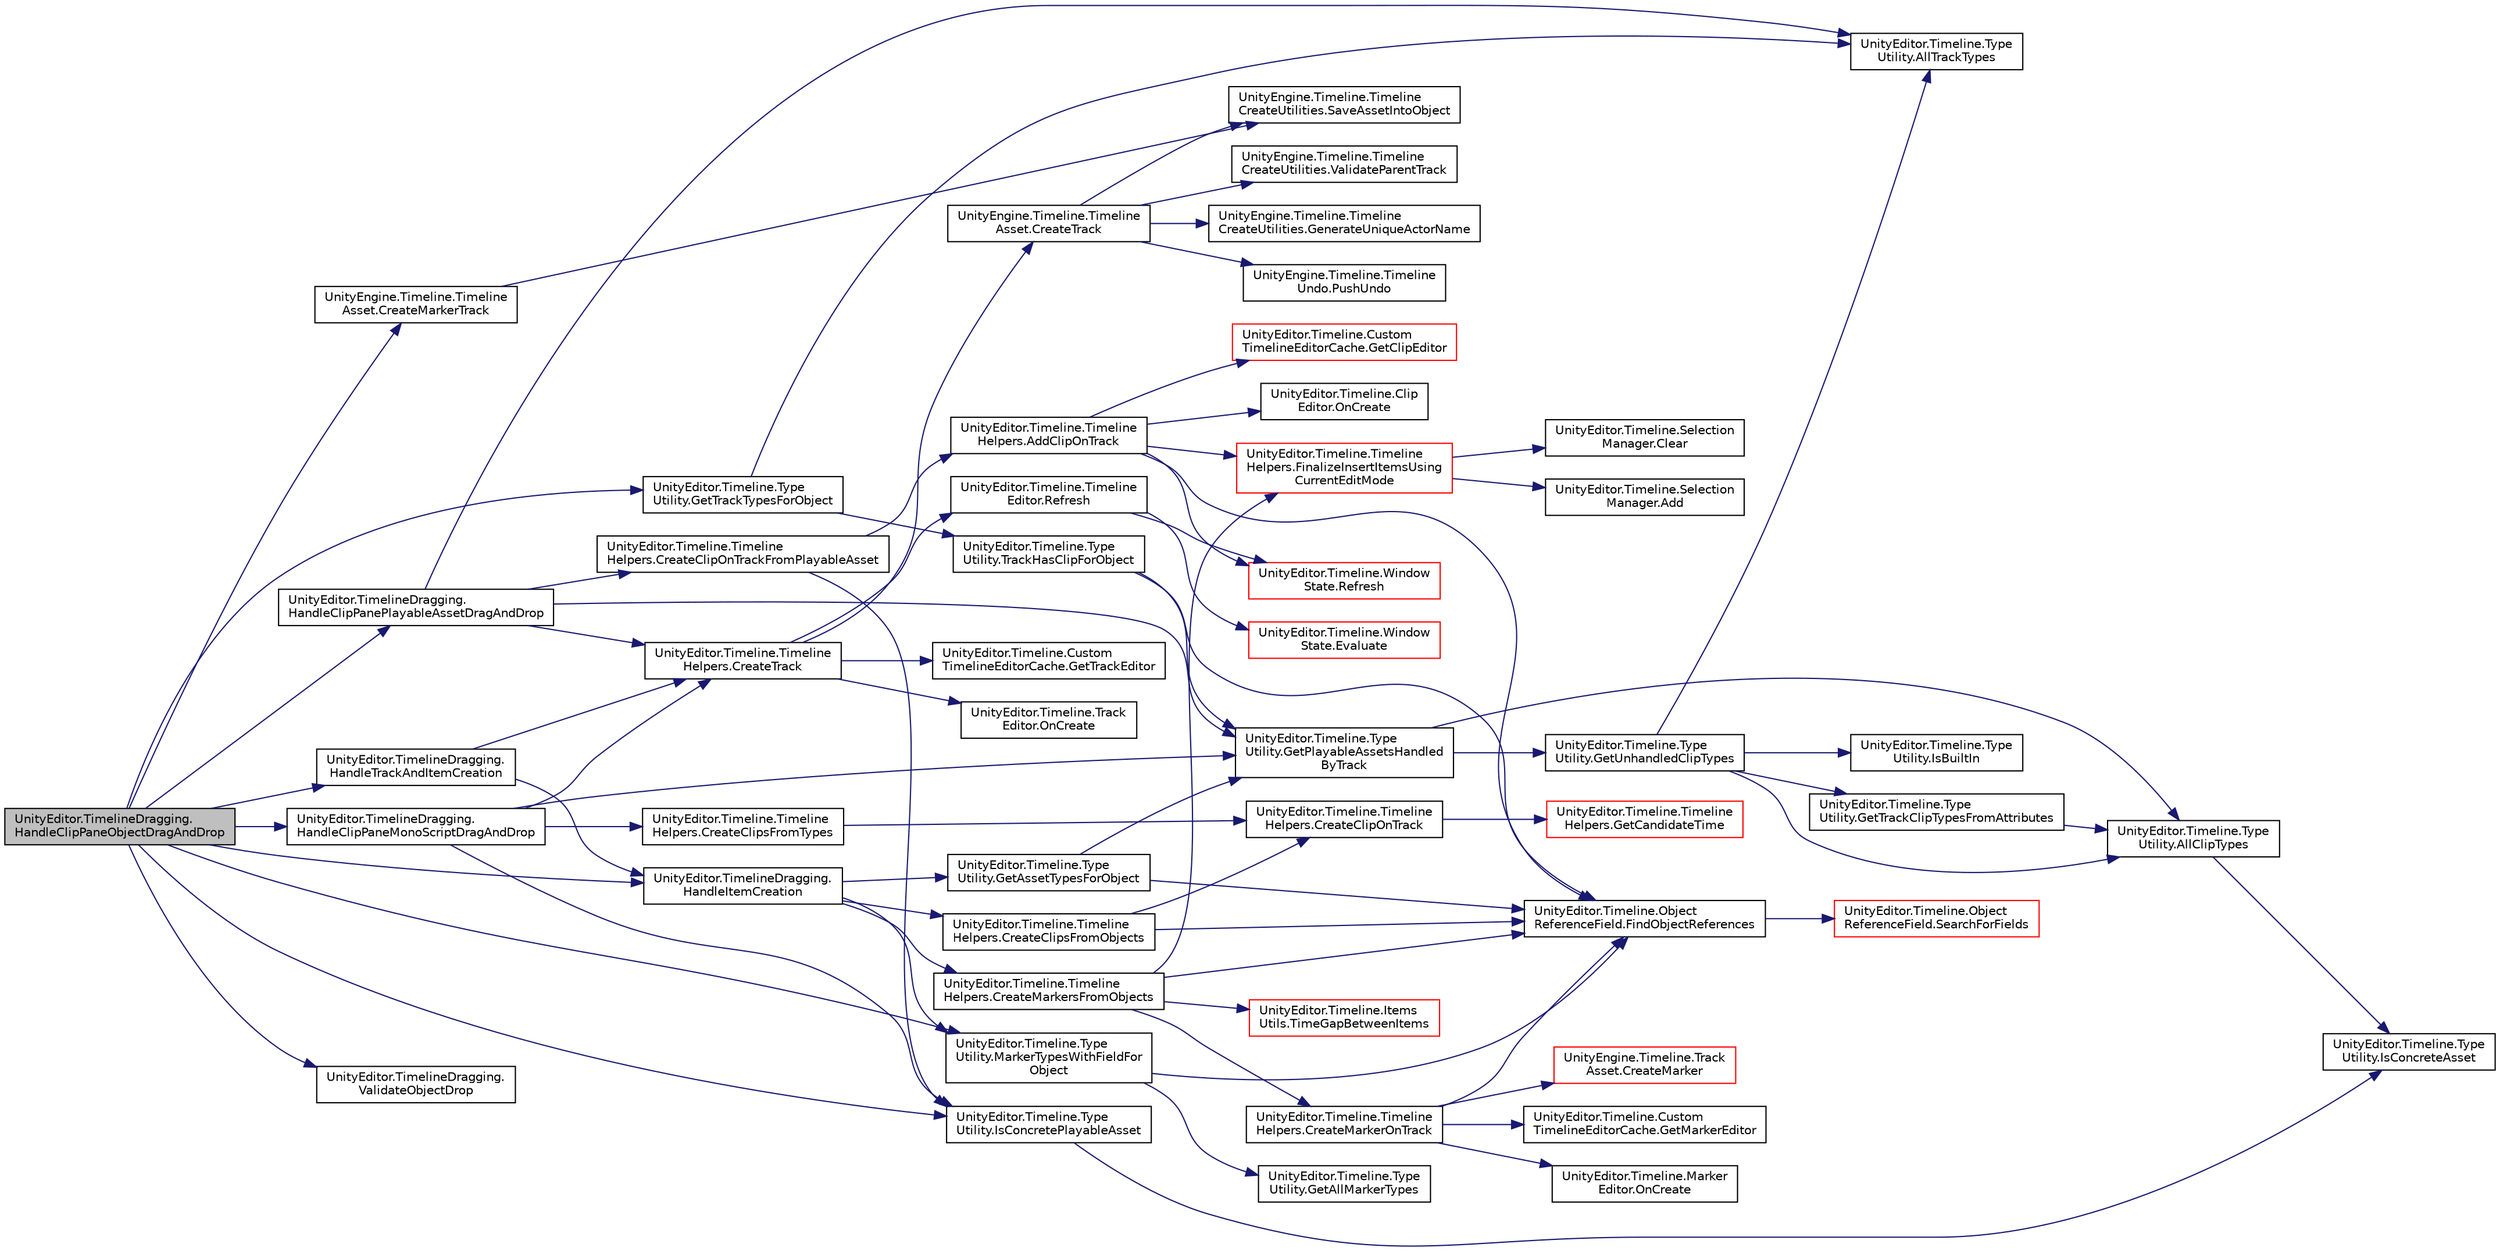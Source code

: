 digraph "UnityEditor.TimelineDragging.HandleClipPaneObjectDragAndDrop"
{
 // LATEX_PDF_SIZE
  edge [fontname="Helvetica",fontsize="10",labelfontname="Helvetica",labelfontsize="10"];
  node [fontname="Helvetica",fontsize="10",shape=record];
  rankdir="LR";
  Node1 [label="UnityEditor.TimelineDragging.\lHandleClipPaneObjectDragAndDrop",height=0.2,width=0.4,color="black", fillcolor="grey75", style="filled", fontcolor="black",tooltip=" "];
  Node1 -> Node2 [color="midnightblue",fontsize="10",style="solid",fontname="Helvetica"];
  Node2 [label="UnityEngine.Timeline.Timeline\lAsset.CreateMarkerTrack",height=0.2,width=0.4,color="black", fillcolor="white", style="filled",URL="$class_unity_engine_1_1_timeline_1_1_timeline_asset.html#a502d5d05908fc38b5e72c64381fd9c28",tooltip="Creates a marker track for the TimelineAsset."];
  Node2 -> Node3 [color="midnightblue",fontsize="10",style="solid",fontname="Helvetica"];
  Node3 [label="UnityEngine.Timeline.Timeline\lCreateUtilities.SaveAssetIntoObject",height=0.2,width=0.4,color="black", fillcolor="white", style="filled",URL="$class_unity_engine_1_1_timeline_1_1_timeline_create_utilities.html#a300b80877333ea7d68623ae21361fba2",tooltip=" "];
  Node1 -> Node4 [color="midnightblue",fontsize="10",style="solid",fontname="Helvetica"];
  Node4 [label="UnityEditor.Timeline.Type\lUtility.GetTrackTypesForObject",height=0.2,width=0.4,color="black", fillcolor="white", style="filled",URL="$class_unity_editor_1_1_timeline_1_1_type_utility.html#a2027c58e239820cc8586965bd900f6bf",tooltip="Get the list of tracks that can handle this object as clips"];
  Node4 -> Node5 [color="midnightblue",fontsize="10",style="solid",fontname="Helvetica"];
  Node5 [label="UnityEditor.Timeline.Type\lUtility.AllTrackTypes",height=0.2,width=0.4,color="black", fillcolor="white", style="filled",URL="$class_unity_editor_1_1_timeline_1_1_type_utility.html#aad624ca01cd8412c4135822e9b68c114",tooltip=" "];
  Node4 -> Node6 [color="midnightblue",fontsize="10",style="solid",fontname="Helvetica"];
  Node6 [label="UnityEditor.Timeline.Type\lUtility.TrackHasClipForObject",height=0.2,width=0.4,color="black", fillcolor="white", style="filled",URL="$class_unity_editor_1_1_timeline_1_1_type_utility.html#a7a87f26197ff288fa4ec9db4c27fea39",tooltip="True if the given track has a clip type that handles the given object"];
  Node6 -> Node7 [color="midnightblue",fontsize="10",style="solid",fontname="Helvetica"];
  Node7 [label="UnityEditor.Timeline.Object\lReferenceField.FindObjectReferences",height=0.2,width=0.4,color="black", fillcolor="white", style="filled",URL="$struct_unity_editor_1_1_timeline_1_1_object_reference_field.html#aa71dd9e07a25b3cf54b68e12550e98a9",tooltip=" "];
  Node7 -> Node8 [color="midnightblue",fontsize="10",style="solid",fontname="Helvetica"];
  Node8 [label="UnityEditor.Timeline.Object\lReferenceField.SearchForFields",height=0.2,width=0.4,color="red", fillcolor="white", style="filled",URL="$struct_unity_editor_1_1_timeline_1_1_object_reference_field.html#a3010541a8164e9f9b8d597f2d444b155",tooltip=" "];
  Node6 -> Node10 [color="midnightblue",fontsize="10",style="solid",fontname="Helvetica"];
  Node10 [label="UnityEditor.Timeline.Type\lUtility.GetPlayableAssetsHandled\lByTrack",height=0.2,width=0.4,color="black", fillcolor="white", style="filled",URL="$class_unity_editor_1_1_timeline_1_1_type_utility.html#aab0f06073db81937c2603dd4c90fa56c",tooltip=" "];
  Node10 -> Node11 [color="midnightblue",fontsize="10",style="solid",fontname="Helvetica"];
  Node11 [label="UnityEditor.Timeline.Type\lUtility.AllClipTypes",height=0.2,width=0.4,color="black", fillcolor="white", style="filled",URL="$class_unity_editor_1_1_timeline_1_1_type_utility.html#a39bd01a3b9ca6ae292d6b9c4b2f86a2f",tooltip="List of all PlayableAssets"];
  Node11 -> Node12 [color="midnightblue",fontsize="10",style="solid",fontname="Helvetica"];
  Node12 [label="UnityEditor.Timeline.Type\lUtility.IsConcreteAsset",height=0.2,width=0.4,color="black", fillcolor="white", style="filled",URL="$class_unity_editor_1_1_timeline_1_1_type_utility.html#afe744557a5c1749c2b2f21c51c9dd156",tooltip=" "];
  Node10 -> Node13 [color="midnightblue",fontsize="10",style="solid",fontname="Helvetica"];
  Node13 [label="UnityEditor.Timeline.Type\lUtility.GetUnhandledClipTypes",height=0.2,width=0.4,color="black", fillcolor="white", style="filled",URL="$class_unity_editor_1_1_timeline_1_1_type_utility.html#a59e143cefb53ff282d5e4a910a2786d0",tooltip=" "];
  Node13 -> Node11 [color="midnightblue",fontsize="10",style="solid",fontname="Helvetica"];
  Node13 -> Node5 [color="midnightblue",fontsize="10",style="solid",fontname="Helvetica"];
  Node13 -> Node14 [color="midnightblue",fontsize="10",style="solid",fontname="Helvetica"];
  Node14 [label="UnityEditor.Timeline.Type\lUtility.GetTrackClipTypesFromAttributes",height=0.2,width=0.4,color="black", fillcolor="white", style="filled",URL="$class_unity_editor_1_1_timeline_1_1_type_utility.html#af8818a14f73d8b7c512829547f0d874e",tooltip=" "];
  Node14 -> Node11 [color="midnightblue",fontsize="10",style="solid",fontname="Helvetica"];
  Node13 -> Node15 [color="midnightblue",fontsize="10",style="solid",fontname="Helvetica"];
  Node15 [label="UnityEditor.Timeline.Type\lUtility.IsBuiltIn",height=0.2,width=0.4,color="black", fillcolor="white", style="filled",URL="$class_unity_editor_1_1_timeline_1_1_type_utility.html#ae94f025cd19c27462c1f6d92bf0f8e84",tooltip="Returns whether the given type resides in the timeline assembly"];
  Node1 -> Node16 [color="midnightblue",fontsize="10",style="solid",fontname="Helvetica"];
  Node16 [label="UnityEditor.TimelineDragging.\lHandleClipPaneMonoScriptDragAndDrop",height=0.2,width=0.4,color="black", fillcolor="white", style="filled",URL="$class_unity_editor_1_1_timeline_dragging.html#ab77ca13bf7a8e96a13d3c6c5c188fc47",tooltip="Handles drag and drop of a mono script."];
  Node16 -> Node17 [color="midnightblue",fontsize="10",style="solid",fontname="Helvetica"];
  Node17 [label="UnityEditor.Timeline.Timeline\lHelpers.CreateClipsFromTypes",height=0.2,width=0.4,color="black", fillcolor="white", style="filled",URL="$class_unity_editor_1_1_timeline_1_1_timeline_helpers.html#a615e1b99d9f3105ffe7ba4c6e1db7a39",tooltip=" "];
  Node17 -> Node18 [color="midnightblue",fontsize="10",style="solid",fontname="Helvetica"];
  Node18 [label="UnityEditor.Timeline.Timeline\lHelpers.CreateClipOnTrack",height=0.2,width=0.4,color="black", fillcolor="white", style="filled",URL="$class_unity_editor_1_1_timeline_1_1_timeline_helpers.html#ac4d712d2584177c2875c7bc28eeb8c63",tooltip=" "];
  Node18 -> Node19 [color="midnightblue",fontsize="10",style="solid",fontname="Helvetica"];
  Node19 [label="UnityEditor.Timeline.Timeline\lHelpers.GetCandidateTime",height=0.2,width=0.4,color="red", fillcolor="white", style="filled",URL="$class_unity_editor_1_1_timeline_1_1_timeline_helpers.html#a7b2f0bdcaf0b485eb6308416e0770599",tooltip=" "];
  Node16 -> Node29 [color="midnightblue",fontsize="10",style="solid",fontname="Helvetica"];
  Node29 [label="UnityEditor.Timeline.Timeline\lHelpers.CreateTrack",height=0.2,width=0.4,color="black", fillcolor="white", style="filled",URL="$class_unity_editor_1_1_timeline_1_1_timeline_helpers.html#a38380f338eea38b6497d3ab761acfdb1",tooltip=" "];
  Node29 -> Node30 [color="midnightblue",fontsize="10",style="solid",fontname="Helvetica"];
  Node30 [label="UnityEngine.Timeline.Timeline\lAsset.CreateTrack",height=0.2,width=0.4,color="black", fillcolor="white", style="filled",URL="$class_unity_engine_1_1_timeline_1_1_timeline_asset.html#add8b82ba55c370c655d380de9fe7c266",tooltip="Allows you to create a track and add it to the Timeline."];
  Node30 -> Node31 [color="midnightblue",fontsize="10",style="solid",fontname="Helvetica"];
  Node31 [label="UnityEngine.Timeline.Timeline\lCreateUtilities.GenerateUniqueActorName",height=0.2,width=0.4,color="black", fillcolor="white", style="filled",URL="$class_unity_engine_1_1_timeline_1_1_timeline_create_utilities.html#a14a12e8449f26a9645fd6c6a71a3cd82",tooltip=" "];
  Node30 -> Node32 [color="midnightblue",fontsize="10",style="solid",fontname="Helvetica"];
  Node32 [label="UnityEngine.Timeline.Timeline\lUndo.PushUndo",height=0.2,width=0.4,color="black", fillcolor="white", style="filled",URL="$class_unity_engine_1_1_timeline_1_1_timeline_undo.html#a2c45dda5e68a6de6f481aee4888b352c",tooltip=" "];
  Node30 -> Node3 [color="midnightblue",fontsize="10",style="solid",fontname="Helvetica"];
  Node30 -> Node33 [color="midnightblue",fontsize="10",style="solid",fontname="Helvetica"];
  Node33 [label="UnityEngine.Timeline.Timeline\lCreateUtilities.ValidateParentTrack",height=0.2,width=0.4,color="black", fillcolor="white", style="filled",URL="$class_unity_engine_1_1_timeline_1_1_timeline_create_utilities.html#a35c6f3e2617f0c453032bd54858d8ba7",tooltip=" "];
  Node29 -> Node34 [color="midnightblue",fontsize="10",style="solid",fontname="Helvetica"];
  Node34 [label="UnityEditor.Timeline.Custom\lTimelineEditorCache.GetTrackEditor",height=0.2,width=0.4,color="black", fillcolor="white", style="filled",URL="$class_unity_editor_1_1_timeline_1_1_custom_timeline_editor_cache.html#aae5081f889dccc72e79757a88c2948aa",tooltip=" "];
  Node29 -> Node35 [color="midnightblue",fontsize="10",style="solid",fontname="Helvetica"];
  Node35 [label="UnityEditor.Timeline.Track\lEditor.OnCreate",height=0.2,width=0.4,color="black", fillcolor="white", style="filled",URL="$class_unity_editor_1_1_timeline_1_1_track_editor.html#a6d49935006780094f55cf8adf37c6826",tooltip="Callback for when a track is created."];
  Node29 -> Node36 [color="midnightblue",fontsize="10",style="solid",fontname="Helvetica"];
  Node36 [label="UnityEditor.Timeline.Timeline\lEditor.Refresh",height=0.2,width=0.4,color="black", fillcolor="white", style="filled",URL="$class_unity_editor_1_1_timeline_1_1_timeline_editor.html#aac9130b771a4f65a484abe4ec3df471d",tooltip=" "];
  Node36 -> Node37 [color="midnightblue",fontsize="10",style="solid",fontname="Helvetica"];
  Node37 [label="UnityEditor.Timeline.Window\lState.Evaluate",height=0.2,width=0.4,color="red", fillcolor="white", style="filled",URL="$class_unity_editor_1_1_timeline_1_1_window_state.html#ab469068a54205d03f681a4ca66919395",tooltip=" "];
  Node36 -> Node45 [color="midnightblue",fontsize="10",style="solid",fontname="Helvetica"];
  Node45 [label="UnityEditor.Timeline.Window\lState.Refresh",height=0.2,width=0.4,color="red", fillcolor="white", style="filled",URL="$class_unity_editor_1_1_timeline_1_1_window_state.html#a773c3585d8ee2c63765f06afa6536990",tooltip=" "];
  Node16 -> Node10 [color="midnightblue",fontsize="10",style="solid",fontname="Helvetica"];
  Node16 -> Node47 [color="midnightblue",fontsize="10",style="solid",fontname="Helvetica"];
  Node47 [label="UnityEditor.Timeline.Type\lUtility.IsConcretePlayableAsset",height=0.2,width=0.4,color="black", fillcolor="white", style="filled",URL="$class_unity_editor_1_1_timeline_1_1_type_utility.html#a1a31c4549931594f3338c7ec6d5ade09",tooltip=" "];
  Node47 -> Node12 [color="midnightblue",fontsize="10",style="solid",fontname="Helvetica"];
  Node1 -> Node48 [color="midnightblue",fontsize="10",style="solid",fontname="Helvetica"];
  Node48 [label="UnityEditor.TimelineDragging.\lHandleClipPanePlayableAssetDragAndDrop",height=0.2,width=0.4,color="black", fillcolor="white", style="filled",URL="$class_unity_editor_1_1_timeline_dragging.html#a5b8832c7ce70e10bbf74df506b4c216b",tooltip=" "];
  Node48 -> Node5 [color="midnightblue",fontsize="10",style="solid",fontname="Helvetica"];
  Node48 -> Node49 [color="midnightblue",fontsize="10",style="solid",fontname="Helvetica"];
  Node49 [label="UnityEditor.Timeline.Timeline\lHelpers.CreateClipOnTrackFromPlayableAsset",height=0.2,width=0.4,color="black", fillcolor="white", style="filled",URL="$class_unity_editor_1_1_timeline_1_1_timeline_helpers.html#a259368744ff699bdda28cd191a8d1084",tooltip="Create a clip on track from an existing PlayableAsset"];
  Node49 -> Node50 [color="midnightblue",fontsize="10",style="solid",fontname="Helvetica"];
  Node50 [label="UnityEditor.Timeline.Timeline\lHelpers.AddClipOnTrack",height=0.2,width=0.4,color="black", fillcolor="white", style="filled",URL="$class_unity_editor_1_1_timeline_1_1_timeline_helpers.html#a04db5aa83ddb8c4d4f6474721a12ddda",tooltip="Shared code for adding a clip to a track"];
  Node50 -> Node51 [color="midnightblue",fontsize="10",style="solid",fontname="Helvetica"];
  Node51 [label="UnityEditor.Timeline.Timeline\lHelpers.FinalizeInsertItemsUsing\lCurrentEditMode",height=0.2,width=0.4,color="red", fillcolor="white", style="filled",URL="$class_unity_editor_1_1_timeline_1_1_timeline_helpers.html#aa2daa56b5302162ff81659057e9a03a5",tooltip=" "];
  Node51 -> Node52 [color="midnightblue",fontsize="10",style="solid",fontname="Helvetica"];
  Node52 [label="UnityEditor.Timeline.Selection\lManager.Add",height=0.2,width=0.4,color="black", fillcolor="white", style="filled",URL="$class_unity_editor_1_1_timeline_1_1_selection_manager.html#ac0ae8dcaf9f44d7be4fc61cc05f5110b",tooltip=" "];
  Node51 -> Node53 [color="midnightblue",fontsize="10",style="solid",fontname="Helvetica"];
  Node53 [label="UnityEditor.Timeline.Selection\lManager.Clear",height=0.2,width=0.4,color="black", fillcolor="white", style="filled",URL="$class_unity_editor_1_1_timeline_1_1_selection_manager.html#a587eb1360aef383023f0eb0c7fe0d3a9",tooltip=" "];
  Node50 -> Node7 [color="midnightblue",fontsize="10",style="solid",fontname="Helvetica"];
  Node50 -> Node62 [color="midnightblue",fontsize="10",style="solid",fontname="Helvetica"];
  Node62 [label="UnityEditor.Timeline.Custom\lTimelineEditorCache.GetClipEditor",height=0.2,width=0.4,color="red", fillcolor="white", style="filled",URL="$class_unity_editor_1_1_timeline_1_1_custom_timeline_editor_cache.html#a4b7f59487a7014735342fd15c71413f1",tooltip=" "];
  Node50 -> Node64 [color="midnightblue",fontsize="10",style="solid",fontname="Helvetica"];
  Node64 [label="UnityEditor.Timeline.Clip\lEditor.OnCreate",height=0.2,width=0.4,color="black", fillcolor="white", style="filled",URL="$class_unity_editor_1_1_timeline_1_1_clip_editor.html#a586e666943496ce611ce864fee755710",tooltip="Called when a clip is created."];
  Node50 -> Node45 [color="midnightblue",fontsize="10",style="solid",fontname="Helvetica"];
  Node49 -> Node47 [color="midnightblue",fontsize="10",style="solid",fontname="Helvetica"];
  Node48 -> Node29 [color="midnightblue",fontsize="10",style="solid",fontname="Helvetica"];
  Node48 -> Node10 [color="midnightblue",fontsize="10",style="solid",fontname="Helvetica"];
  Node1 -> Node65 [color="midnightblue",fontsize="10",style="solid",fontname="Helvetica"];
  Node65 [label="UnityEditor.TimelineDragging.\lHandleItemCreation",height=0.2,width=0.4,color="black", fillcolor="white", style="filled",URL="$class_unity_editor_1_1_timeline_dragging.html#ad9b0149f3bf991b5182abb860b71d4fb",tooltip=" "];
  Node65 -> Node66 [color="midnightblue",fontsize="10",style="solid",fontname="Helvetica"];
  Node66 [label="UnityEditor.Timeline.Timeline\lHelpers.CreateClipsFromObjects",height=0.2,width=0.4,color="black", fillcolor="white", style="filled",URL="$class_unity_editor_1_1_timeline_1_1_timeline_helpers.html#ac74dc3b536f8a3286feec54e4931e630",tooltip=" "];
  Node66 -> Node18 [color="midnightblue",fontsize="10",style="solid",fontname="Helvetica"];
  Node66 -> Node7 [color="midnightblue",fontsize="10",style="solid",fontname="Helvetica"];
  Node65 -> Node67 [color="midnightblue",fontsize="10",style="solid",fontname="Helvetica"];
  Node67 [label="UnityEditor.Timeline.Timeline\lHelpers.CreateMarkersFromObjects",height=0.2,width=0.4,color="black", fillcolor="white", style="filled",URL="$class_unity_editor_1_1_timeline_1_1_timeline_helpers.html#acf39d025db90f41ac43b5b2137d59f61",tooltip=" "];
  Node67 -> Node68 [color="midnightblue",fontsize="10",style="solid",fontname="Helvetica"];
  Node68 [label="UnityEditor.Timeline.Timeline\lHelpers.CreateMarkerOnTrack",height=0.2,width=0.4,color="black", fillcolor="white", style="filled",URL="$class_unity_editor_1_1_timeline_1_1_timeline_helpers.html#adde242b9ff9ef6e31ae0c5241870288a",tooltip=" "];
  Node68 -> Node69 [color="midnightblue",fontsize="10",style="solid",fontname="Helvetica"];
  Node69 [label="UnityEngine.Timeline.Track\lAsset.CreateMarker",height=0.2,width=0.4,color="red", fillcolor="white", style="filled",URL="$class_unity_engine_1_1_timeline_1_1_track_asset.html#ac843e25a3ff466f9843381e8acf005a9",tooltip="Creates a marker of the requested type, at a specific time, and adds the marker to the current asset."];
  Node68 -> Node7 [color="midnightblue",fontsize="10",style="solid",fontname="Helvetica"];
  Node68 -> Node73 [color="midnightblue",fontsize="10",style="solid",fontname="Helvetica"];
  Node73 [label="UnityEditor.Timeline.Custom\lTimelineEditorCache.GetMarkerEditor",height=0.2,width=0.4,color="black", fillcolor="white", style="filled",URL="$class_unity_editor_1_1_timeline_1_1_custom_timeline_editor_cache.html#aa28059a4141cfdc02a9edc2d9e3a3de1",tooltip=" "];
  Node68 -> Node74 [color="midnightblue",fontsize="10",style="solid",fontname="Helvetica"];
  Node74 [label="UnityEditor.Timeline.Marker\lEditor.OnCreate",height=0.2,width=0.4,color="black", fillcolor="white", style="filled",URL="$class_unity_editor_1_1_timeline_1_1_marker_editor.html#ab311e906d3a9f04aa55b10c35a53f834",tooltip="Called when a marker is created."];
  Node67 -> Node51 [color="midnightblue",fontsize="10",style="solid",fontname="Helvetica"];
  Node67 -> Node7 [color="midnightblue",fontsize="10",style="solid",fontname="Helvetica"];
  Node67 -> Node75 [color="midnightblue",fontsize="10",style="solid",fontname="Helvetica"];
  Node75 [label="UnityEditor.Timeline.Items\lUtils.TimeGapBetweenItems",height=0.2,width=0.4,color="red", fillcolor="white", style="filled",URL="$class_unity_editor_1_1_timeline_1_1_items_utils.html#a2c08d4f36cfd96222f8be54f5fbb807d",tooltip=" "];
  Node65 -> Node81 [color="midnightblue",fontsize="10",style="solid",fontname="Helvetica"];
  Node81 [label="UnityEditor.Timeline.Type\lUtility.GetAssetTypesForObject",height=0.2,width=0.4,color="black", fillcolor="white", style="filled",URL="$class_unity_editor_1_1_timeline_1_1_type_utility.html#a4cee1ebf9c76087da2c94abb1e88adb8",tooltip="Get the list of playable assets that can handle an object for a particular track"];
  Node81 -> Node7 [color="midnightblue",fontsize="10",style="solid",fontname="Helvetica"];
  Node81 -> Node10 [color="midnightblue",fontsize="10",style="solid",fontname="Helvetica"];
  Node65 -> Node82 [color="midnightblue",fontsize="10",style="solid",fontname="Helvetica"];
  Node82 [label="UnityEditor.Timeline.Type\lUtility.MarkerTypesWithFieldFor\lObject",height=0.2,width=0.4,color="black", fillcolor="white", style="filled",URL="$class_unity_editor_1_1_timeline_1_1_type_utility.html#aaabc6413053f54b6ca13d5f4ebaa9987",tooltip="Get the list of markers that have fields for the object"];
  Node82 -> Node7 [color="midnightblue",fontsize="10",style="solid",fontname="Helvetica"];
  Node82 -> Node83 [color="midnightblue",fontsize="10",style="solid",fontname="Helvetica"];
  Node83 [label="UnityEditor.Timeline.Type\lUtility.GetAllMarkerTypes",height=0.2,width=0.4,color="black", fillcolor="white", style="filled",URL="$class_unity_editor_1_1_timeline_1_1_type_utility.html#ada1024edf09b9427a12a0eacd31dcc1a",tooltip=" "];
  Node1 -> Node84 [color="midnightblue",fontsize="10",style="solid",fontname="Helvetica"];
  Node84 [label="UnityEditor.TimelineDragging.\lHandleTrackAndItemCreation",height=0.2,width=0.4,color="black", fillcolor="white", style="filled",URL="$class_unity_editor_1_1_timeline_dragging.html#ab3be3d0b134c386d4fea562b2fab240c",tooltip=" "];
  Node84 -> Node29 [color="midnightblue",fontsize="10",style="solid",fontname="Helvetica"];
  Node84 -> Node65 [color="midnightblue",fontsize="10",style="solid",fontname="Helvetica"];
  Node1 -> Node47 [color="midnightblue",fontsize="10",style="solid",fontname="Helvetica"];
  Node1 -> Node82 [color="midnightblue",fontsize="10",style="solid",fontname="Helvetica"];
  Node1 -> Node85 [color="midnightblue",fontsize="10",style="solid",fontname="Helvetica"];
  Node85 [label="UnityEditor.TimelineDragging.\lValidateObjectDrop",height=0.2,width=0.4,color="black", fillcolor="white", style="filled",URL="$class_unity_editor_1_1_timeline_dragging.html#a87641372eadc7ad4a6eafc229c81def3",tooltip=" "];
}
